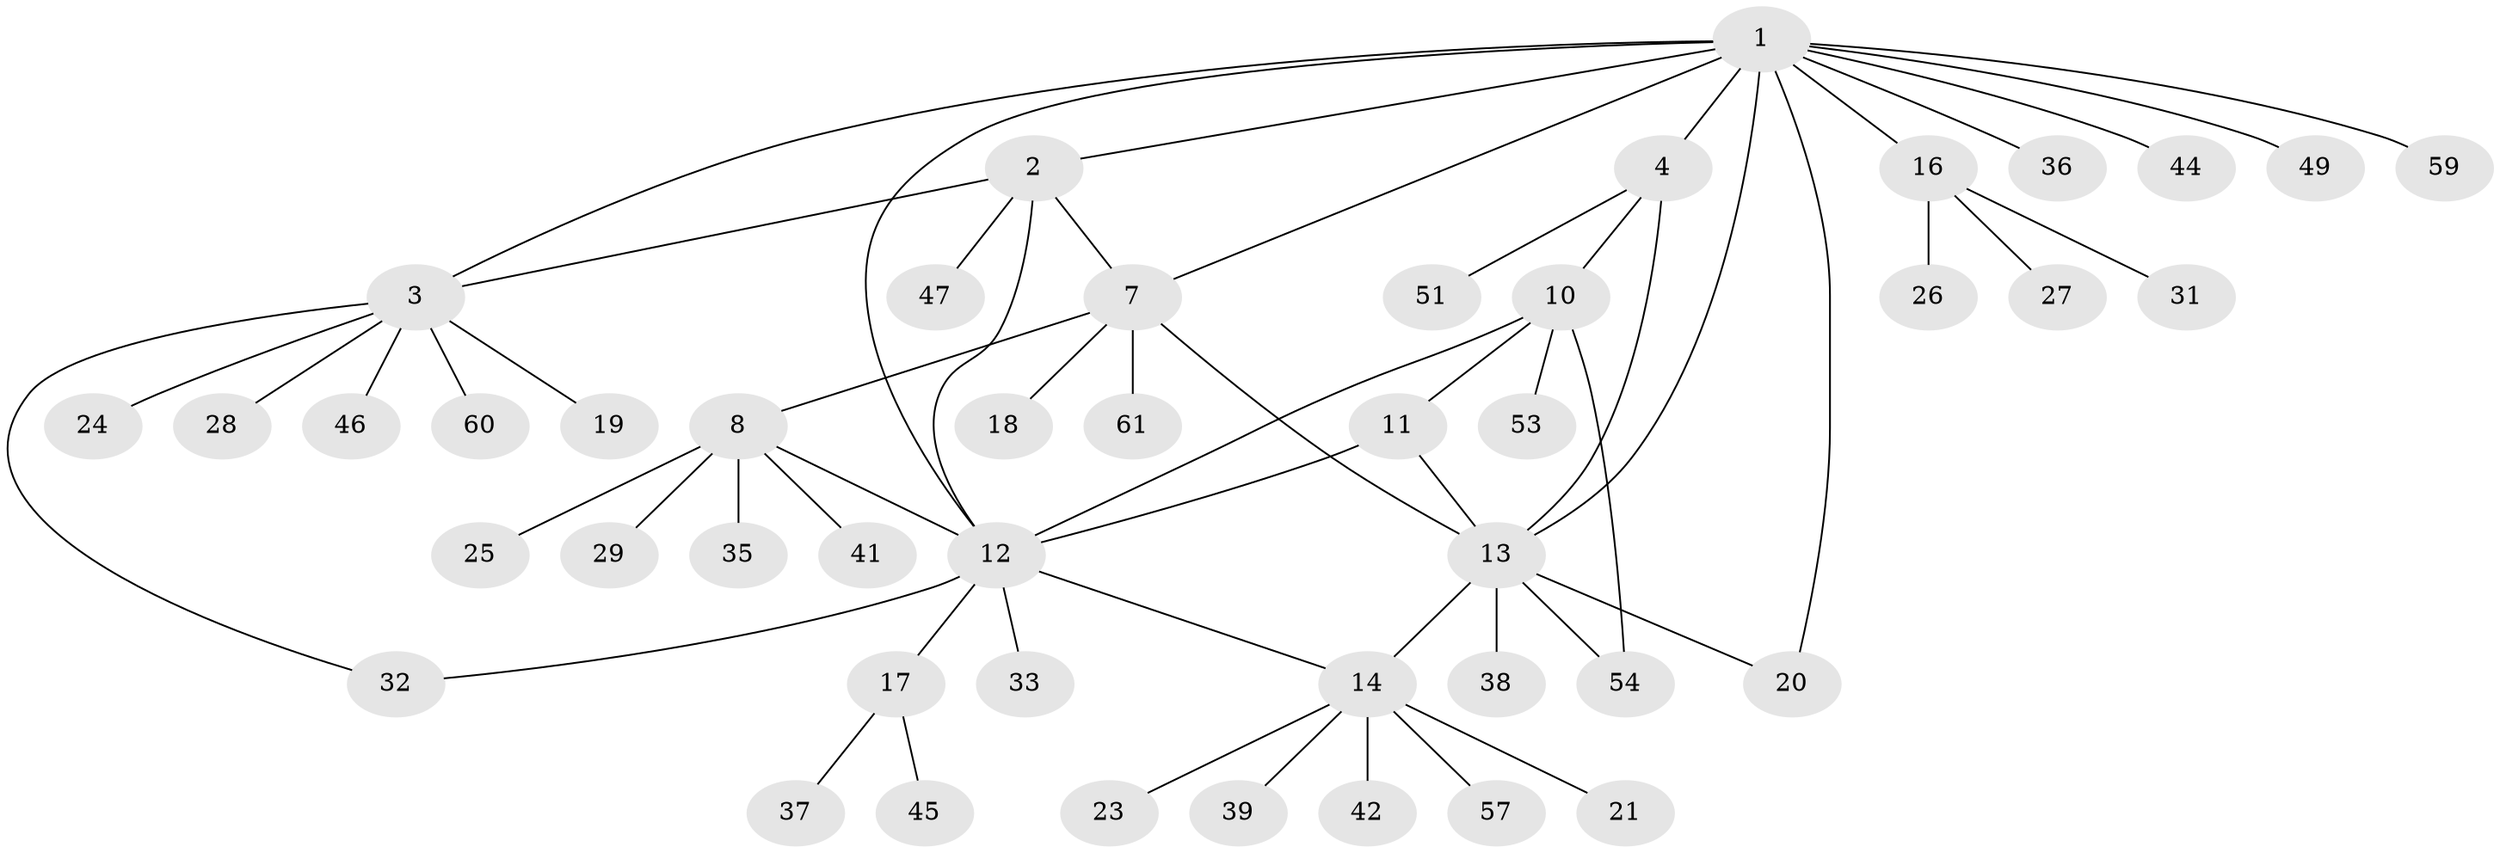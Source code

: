 // original degree distribution, {5: 0.06349206349206349, 6: 0.015873015873015872, 9: 0.031746031746031744, 4: 0.031746031746031744, 10: 0.015873015873015872, 3: 0.06349206349206349, 8: 0.047619047619047616, 1: 0.5396825396825397, 2: 0.19047619047619047}
// Generated by graph-tools (version 1.1) at 2025/42/03/06/25 10:42:15]
// undirected, 46 vertices, 58 edges
graph export_dot {
graph [start="1"]
  node [color=gray90,style=filled];
  1 [super="+5"];
  2 [super="+58"];
  3 [super="+63"];
  4 [super="+6"];
  7 [super="+9"];
  8 [super="+30"];
  10 [super="+34"];
  11;
  12 [super="+48"];
  13 [super="+15"];
  14 [super="+50"];
  16 [super="+43"];
  17 [super="+22"];
  18;
  19;
  20 [super="+62"];
  21;
  23;
  24;
  25;
  26;
  27;
  28 [super="+40"];
  29;
  31;
  32;
  33;
  35;
  36;
  37;
  38;
  39 [super="+55"];
  41;
  42;
  44;
  45;
  46;
  47;
  49 [super="+56"];
  51 [super="+52"];
  53;
  54;
  57;
  59;
  60;
  61;
  1 -- 2;
  1 -- 3;
  1 -- 36;
  1 -- 4 [weight=2];
  1 -- 7;
  1 -- 12;
  1 -- 44;
  1 -- 16;
  1 -- 49;
  1 -- 59;
  1 -- 13;
  1 -- 20;
  2 -- 3;
  2 -- 12;
  2 -- 47;
  2 -- 7;
  3 -- 19;
  3 -- 24;
  3 -- 28;
  3 -- 32;
  3 -- 46;
  3 -- 60;
  4 -- 10;
  4 -- 51;
  4 -- 13;
  7 -- 8 [weight=2];
  7 -- 18;
  7 -- 13;
  7 -- 61;
  8 -- 12;
  8 -- 25;
  8 -- 29;
  8 -- 35;
  8 -- 41;
  10 -- 11;
  10 -- 12;
  10 -- 53;
  10 -- 54;
  11 -- 12;
  11 -- 13;
  12 -- 17;
  12 -- 33;
  12 -- 14;
  12 -- 32;
  13 -- 14 [weight=2];
  13 -- 20;
  13 -- 54;
  13 -- 38;
  14 -- 21;
  14 -- 23;
  14 -- 39;
  14 -- 42;
  14 -- 57;
  16 -- 26;
  16 -- 27;
  16 -- 31;
  17 -- 45;
  17 -- 37;
}
